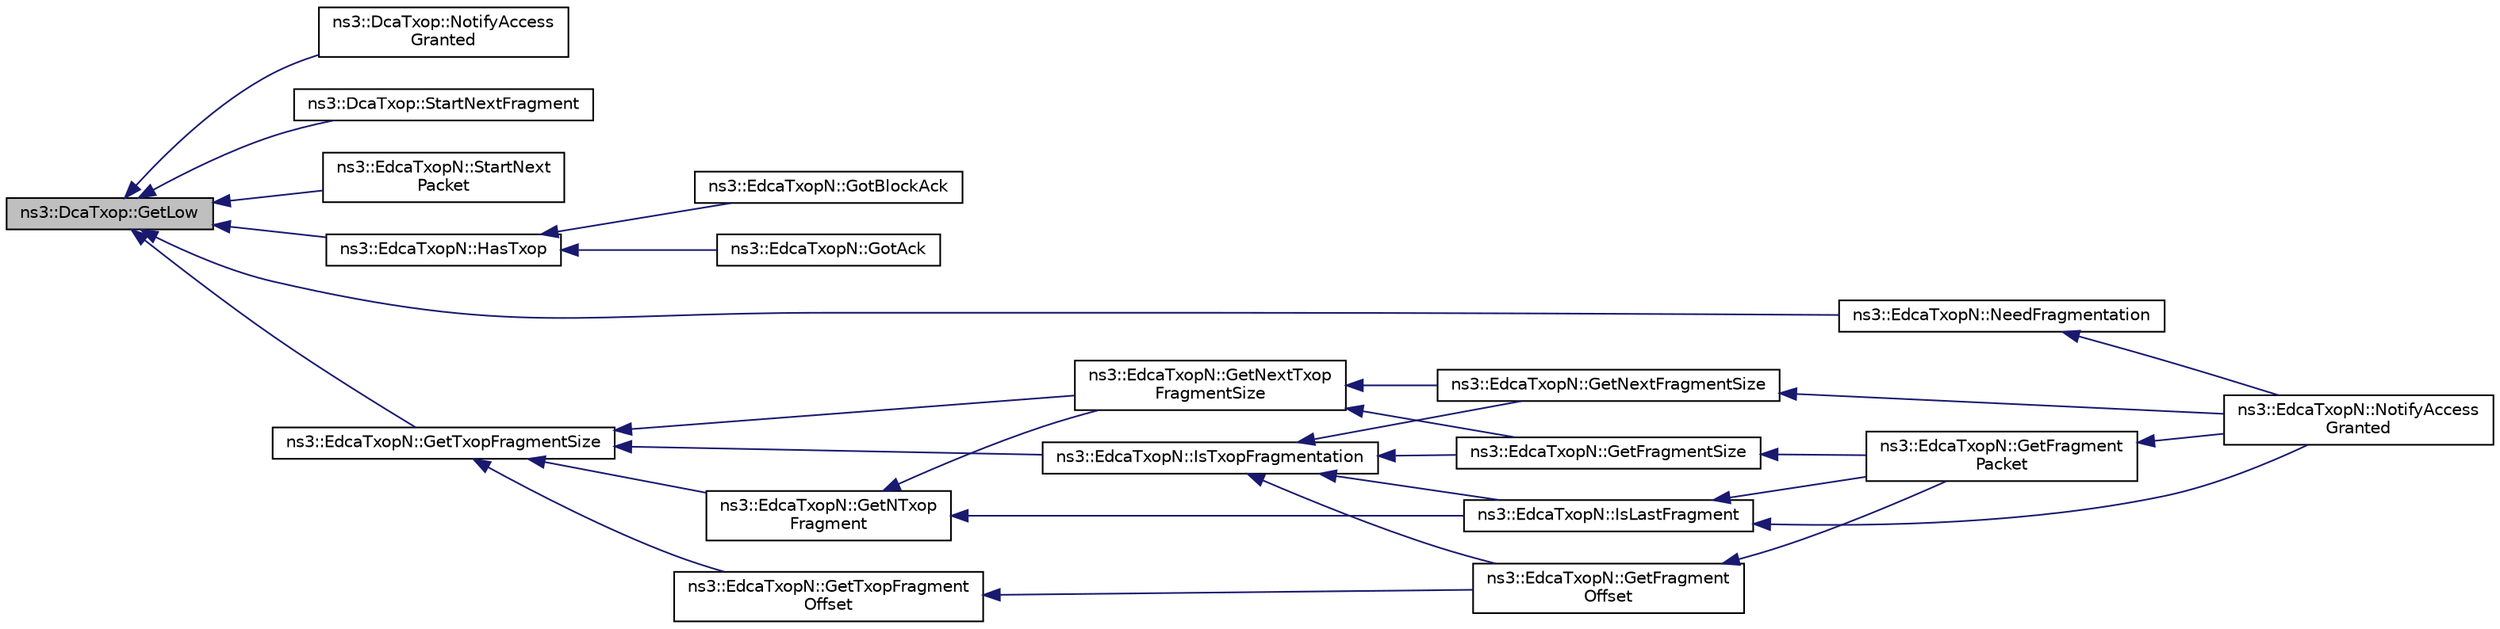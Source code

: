 digraph "ns3::DcaTxop::GetLow"
{
  edge [fontname="Helvetica",fontsize="10",labelfontname="Helvetica",labelfontsize="10"];
  node [fontname="Helvetica",fontsize="10",shape=record];
  rankdir="LR";
  Node1 [label="ns3::DcaTxop::GetLow",height=0.2,width=0.4,color="black", fillcolor="grey75", style="filled", fontcolor="black"];
  Node1 -> Node2 [dir="back",color="midnightblue",fontsize="10",style="solid"];
  Node2 [label="ns3::DcaTxop::NotifyAccess\lGranted",height=0.2,width=0.4,color="black", fillcolor="white", style="filled",URL="$d3/d74/classns3_1_1DcaTxop.html#a1760d5870d8d96153165960172ba31d5"];
  Node1 -> Node3 [dir="back",color="midnightblue",fontsize="10",style="solid"];
  Node3 [label="ns3::DcaTxop::StartNextFragment",height=0.2,width=0.4,color="black", fillcolor="white", style="filled",URL="$d3/d74/classns3_1_1DcaTxop.html#a2055d310a17ffe4be6b2d2ec91587429"];
  Node1 -> Node4 [dir="back",color="midnightblue",fontsize="10",style="solid"];
  Node4 [label="ns3::EdcaTxopN::StartNext\lPacket",height=0.2,width=0.4,color="black", fillcolor="white", style="filled",URL="$dc/db8/classns3_1_1EdcaTxopN.html#a86df91f79cf79fbb677bd53fddafdae0"];
  Node1 -> Node5 [dir="back",color="midnightblue",fontsize="10",style="solid"];
  Node5 [label="ns3::EdcaTxopN::HasTxop",height=0.2,width=0.4,color="black", fillcolor="white", style="filled",URL="$dc/db8/classns3_1_1EdcaTxopN.html#ad377cd7fb454ea77a7f7583393ff449a"];
  Node5 -> Node6 [dir="back",color="midnightblue",fontsize="10",style="solid"];
  Node6 [label="ns3::EdcaTxopN::GotAck",height=0.2,width=0.4,color="black", fillcolor="white", style="filled",URL="$dc/db8/classns3_1_1EdcaTxopN.html#acd117ddd03aa1b3abac3bca9830ee895"];
  Node5 -> Node7 [dir="back",color="midnightblue",fontsize="10",style="solid"];
  Node7 [label="ns3::EdcaTxopN::GotBlockAck",height=0.2,width=0.4,color="black", fillcolor="white", style="filled",URL="$dc/db8/classns3_1_1EdcaTxopN.html#a36c24d5a9717893466eaadda6bd66cc5"];
  Node1 -> Node8 [dir="back",color="midnightblue",fontsize="10",style="solid"];
  Node8 [label="ns3::EdcaTxopN::NeedFragmentation",height=0.2,width=0.4,color="black", fillcolor="white", style="filled",URL="$dc/db8/classns3_1_1EdcaTxopN.html#a60daff47931c6501e47778c99c7e7a3c"];
  Node8 -> Node9 [dir="back",color="midnightblue",fontsize="10",style="solid"];
  Node9 [label="ns3::EdcaTxopN::NotifyAccess\lGranted",height=0.2,width=0.4,color="black", fillcolor="white", style="filled",URL="$dc/db8/classns3_1_1EdcaTxopN.html#afeba080a6bf7d6074227e10321d1683d"];
  Node1 -> Node10 [dir="back",color="midnightblue",fontsize="10",style="solid"];
  Node10 [label="ns3::EdcaTxopN::GetTxopFragmentSize",height=0.2,width=0.4,color="black", fillcolor="white", style="filled",URL="$dc/db8/classns3_1_1EdcaTxopN.html#af20974348cb05b0e936b0f4204bca5c8"];
  Node10 -> Node11 [dir="back",color="midnightblue",fontsize="10",style="solid"];
  Node11 [label="ns3::EdcaTxopN::IsTxopFragmentation",height=0.2,width=0.4,color="black", fillcolor="white", style="filled",URL="$dc/db8/classns3_1_1EdcaTxopN.html#a8112c980e053b401d71b2031a17ec2b3"];
  Node11 -> Node12 [dir="back",color="midnightblue",fontsize="10",style="solid"];
  Node12 [label="ns3::EdcaTxopN::GetFragmentSize",height=0.2,width=0.4,color="black", fillcolor="white", style="filled",URL="$dc/db8/classns3_1_1EdcaTxopN.html#afd4cef33e466d71740f40e94783cd0de"];
  Node12 -> Node13 [dir="back",color="midnightblue",fontsize="10",style="solid"];
  Node13 [label="ns3::EdcaTxopN::GetFragment\lPacket",height=0.2,width=0.4,color="black", fillcolor="white", style="filled",URL="$dc/db8/classns3_1_1EdcaTxopN.html#a512c6b82feb4d0caa1f79b98072bca91"];
  Node13 -> Node9 [dir="back",color="midnightblue",fontsize="10",style="solid"];
  Node11 -> Node14 [dir="back",color="midnightblue",fontsize="10",style="solid"];
  Node14 [label="ns3::EdcaTxopN::GetNextFragmentSize",height=0.2,width=0.4,color="black", fillcolor="white", style="filled",URL="$dc/db8/classns3_1_1EdcaTxopN.html#a06163c06ebe2b11e164a171ff51f56a2"];
  Node14 -> Node9 [dir="back",color="midnightblue",fontsize="10",style="solid"];
  Node11 -> Node15 [dir="back",color="midnightblue",fontsize="10",style="solid"];
  Node15 [label="ns3::EdcaTxopN::GetFragment\lOffset",height=0.2,width=0.4,color="black", fillcolor="white", style="filled",URL="$dc/db8/classns3_1_1EdcaTxopN.html#afd235d222dc849f965706362ce15fcc3"];
  Node15 -> Node13 [dir="back",color="midnightblue",fontsize="10",style="solid"];
  Node11 -> Node16 [dir="back",color="midnightblue",fontsize="10",style="solid"];
  Node16 [label="ns3::EdcaTxopN::IsLastFragment",height=0.2,width=0.4,color="black", fillcolor="white", style="filled",URL="$dc/db8/classns3_1_1EdcaTxopN.html#aa4a1fb9ce28746fa0dc7d47dde40f2fa"];
  Node16 -> Node9 [dir="back",color="midnightblue",fontsize="10",style="solid"];
  Node16 -> Node13 [dir="back",color="midnightblue",fontsize="10",style="solid"];
  Node10 -> Node17 [dir="back",color="midnightblue",fontsize="10",style="solid"];
  Node17 [label="ns3::EdcaTxopN::GetNTxop\lFragment",height=0.2,width=0.4,color="black", fillcolor="white", style="filled",URL="$dc/db8/classns3_1_1EdcaTxopN.html#a58be060e7f5a3b0f25404df841b9a293"];
  Node17 -> Node18 [dir="back",color="midnightblue",fontsize="10",style="solid"];
  Node18 [label="ns3::EdcaTxopN::GetNextTxop\lFragmentSize",height=0.2,width=0.4,color="black", fillcolor="white", style="filled",URL="$dc/db8/classns3_1_1EdcaTxopN.html#a66393612be0215b17eb12e65d6c58cb4"];
  Node18 -> Node12 [dir="back",color="midnightblue",fontsize="10",style="solid"];
  Node18 -> Node14 [dir="back",color="midnightblue",fontsize="10",style="solid"];
  Node17 -> Node16 [dir="back",color="midnightblue",fontsize="10",style="solid"];
  Node10 -> Node19 [dir="back",color="midnightblue",fontsize="10",style="solid"];
  Node19 [label="ns3::EdcaTxopN::GetTxopFragment\lOffset",height=0.2,width=0.4,color="black", fillcolor="white", style="filled",URL="$dc/db8/classns3_1_1EdcaTxopN.html#affa7b4379fca13e2f24a04bdf2a4ae05"];
  Node19 -> Node15 [dir="back",color="midnightblue",fontsize="10",style="solid"];
  Node10 -> Node18 [dir="back",color="midnightblue",fontsize="10",style="solid"];
}
